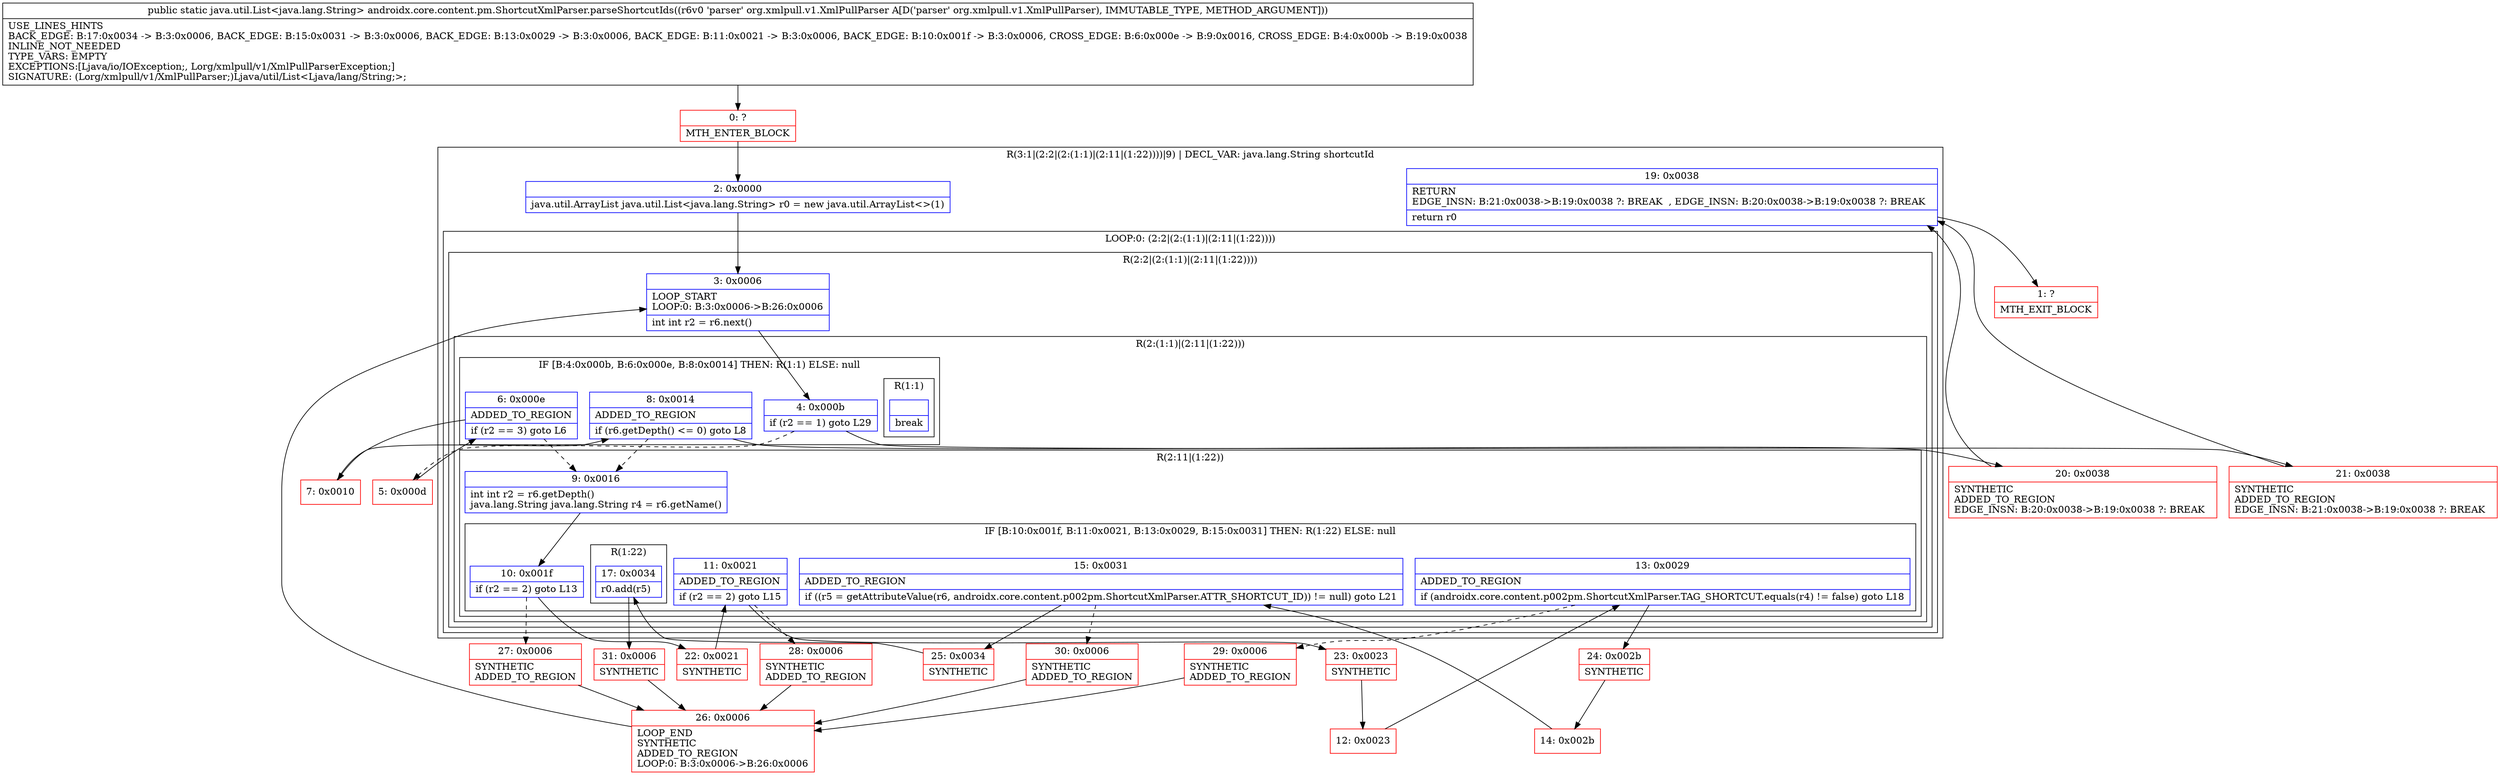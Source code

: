 digraph "CFG forandroidx.core.content.pm.ShortcutXmlParser.parseShortcutIds(Lorg\/xmlpull\/v1\/XmlPullParser;)Ljava\/util\/List;" {
subgraph cluster_Region_1803868430 {
label = "R(3:1|(2:2|(2:(1:1)|(2:11|(1:22))))|9) | DECL_VAR: java.lang.String shortcutId\l";
node [shape=record,color=blue];
Node_2 [shape=record,label="{2\:\ 0x0000|java.util.ArrayList java.util.List\<java.lang.String\> r0 = new java.util.ArrayList\<\>(1)\l}"];
subgraph cluster_LoopRegion_1795591435 {
label = "LOOP:0: (2:2|(2:(1:1)|(2:11|(1:22))))";
node [shape=record,color=blue];
subgraph cluster_Region_343325683 {
label = "R(2:2|(2:(1:1)|(2:11|(1:22))))";
node [shape=record,color=blue];
Node_3 [shape=record,label="{3\:\ 0x0006|LOOP_START\lLOOP:0: B:3:0x0006\-\>B:26:0x0006\l|int int r2 = r6.next()\l}"];
subgraph cluster_Region_147370926 {
label = "R(2:(1:1)|(2:11|(1:22)))";
node [shape=record,color=blue];
subgraph cluster_IfRegion_810441958 {
label = "IF [B:4:0x000b, B:6:0x000e, B:8:0x0014] THEN: R(1:1) ELSE: null";
node [shape=record,color=blue];
Node_4 [shape=record,label="{4\:\ 0x000b|if (r2 == 1) goto L29\l}"];
Node_6 [shape=record,label="{6\:\ 0x000e|ADDED_TO_REGION\l|if (r2 == 3) goto L6\l}"];
Node_8 [shape=record,label="{8\:\ 0x0014|ADDED_TO_REGION\l|if (r6.getDepth() \<= 0) goto L8\l}"];
subgraph cluster_Region_2010278311 {
label = "R(1:1)";
node [shape=record,color=blue];
Node_InsnContainer_55237273 [shape=record,label="{|break\l}"];
}
}
subgraph cluster_Region_1072116670 {
label = "R(2:11|(1:22))";
node [shape=record,color=blue];
Node_9 [shape=record,label="{9\:\ 0x0016|int int r2 = r6.getDepth()\ljava.lang.String java.lang.String r4 = r6.getName()\l}"];
subgraph cluster_IfRegion_2102378312 {
label = "IF [B:10:0x001f, B:11:0x0021, B:13:0x0029, B:15:0x0031] THEN: R(1:22) ELSE: null";
node [shape=record,color=blue];
Node_10 [shape=record,label="{10\:\ 0x001f|if (r2 == 2) goto L13\l}"];
Node_11 [shape=record,label="{11\:\ 0x0021|ADDED_TO_REGION\l|if (r2 == 2) goto L15\l}"];
Node_13 [shape=record,label="{13\:\ 0x0029|ADDED_TO_REGION\l|if (androidx.core.content.p002pm.ShortcutXmlParser.TAG_SHORTCUT.equals(r4) != false) goto L18\l}"];
Node_15 [shape=record,label="{15\:\ 0x0031|ADDED_TO_REGION\l|if ((r5 = getAttributeValue(r6, androidx.core.content.p002pm.ShortcutXmlParser.ATTR_SHORTCUT_ID)) != null) goto L21\l}"];
subgraph cluster_Region_1545853238 {
label = "R(1:22)";
node [shape=record,color=blue];
Node_17 [shape=record,label="{17\:\ 0x0034|r0.add(r5)\l}"];
}
}
}
}
}
}
Node_19 [shape=record,label="{19\:\ 0x0038|RETURN\lEDGE_INSN: B:21:0x0038\-\>B:19:0x0038 ?: BREAK  , EDGE_INSN: B:20:0x0038\-\>B:19:0x0038 ?: BREAK  \l|return r0\l}"];
}
Node_0 [shape=record,color=red,label="{0\:\ ?|MTH_ENTER_BLOCK\l}"];
Node_5 [shape=record,color=red,label="{5\:\ 0x000d}"];
Node_7 [shape=record,color=red,label="{7\:\ 0x0010}"];
Node_20 [shape=record,color=red,label="{20\:\ 0x0038|SYNTHETIC\lADDED_TO_REGION\lEDGE_INSN: B:20:0x0038\-\>B:19:0x0038 ?: BREAK  \l}"];
Node_1 [shape=record,color=red,label="{1\:\ ?|MTH_EXIT_BLOCK\l}"];
Node_22 [shape=record,color=red,label="{22\:\ 0x0021|SYNTHETIC\l}"];
Node_23 [shape=record,color=red,label="{23\:\ 0x0023|SYNTHETIC\l}"];
Node_12 [shape=record,color=red,label="{12\:\ 0x0023}"];
Node_24 [shape=record,color=red,label="{24\:\ 0x002b|SYNTHETIC\l}"];
Node_14 [shape=record,color=red,label="{14\:\ 0x002b}"];
Node_25 [shape=record,color=red,label="{25\:\ 0x0034|SYNTHETIC\l}"];
Node_31 [shape=record,color=red,label="{31\:\ 0x0006|SYNTHETIC\l}"];
Node_26 [shape=record,color=red,label="{26\:\ 0x0006|LOOP_END\lSYNTHETIC\lADDED_TO_REGION\lLOOP:0: B:3:0x0006\-\>B:26:0x0006\l}"];
Node_30 [shape=record,color=red,label="{30\:\ 0x0006|SYNTHETIC\lADDED_TO_REGION\l}"];
Node_29 [shape=record,color=red,label="{29\:\ 0x0006|SYNTHETIC\lADDED_TO_REGION\l}"];
Node_28 [shape=record,color=red,label="{28\:\ 0x0006|SYNTHETIC\lADDED_TO_REGION\l}"];
Node_27 [shape=record,color=red,label="{27\:\ 0x0006|SYNTHETIC\lADDED_TO_REGION\l}"];
Node_21 [shape=record,color=red,label="{21\:\ 0x0038|SYNTHETIC\lADDED_TO_REGION\lEDGE_INSN: B:21:0x0038\-\>B:19:0x0038 ?: BREAK  \l}"];
MethodNode[shape=record,label="{public static java.util.List\<java.lang.String\> androidx.core.content.pm.ShortcutXmlParser.parseShortcutIds((r6v0 'parser' org.xmlpull.v1.XmlPullParser A[D('parser' org.xmlpull.v1.XmlPullParser), IMMUTABLE_TYPE, METHOD_ARGUMENT]))  | USE_LINES_HINTS\lBACK_EDGE: B:17:0x0034 \-\> B:3:0x0006, BACK_EDGE: B:15:0x0031 \-\> B:3:0x0006, BACK_EDGE: B:13:0x0029 \-\> B:3:0x0006, BACK_EDGE: B:11:0x0021 \-\> B:3:0x0006, BACK_EDGE: B:10:0x001f \-\> B:3:0x0006, CROSS_EDGE: B:6:0x000e \-\> B:9:0x0016, CROSS_EDGE: B:4:0x000b \-\> B:19:0x0038\lINLINE_NOT_NEEDED\lTYPE_VARS: EMPTY\lEXCEPTIONS:[Ljava\/io\/IOException;, Lorg\/xmlpull\/v1\/XmlPullParserException;]\lSIGNATURE: (Lorg\/xmlpull\/v1\/XmlPullParser;)Ljava\/util\/List\<Ljava\/lang\/String;\>;\l}"];
MethodNode -> Node_0;Node_2 -> Node_3;
Node_3 -> Node_4;
Node_4 -> Node_5[style=dashed];
Node_4 -> Node_21;
Node_6 -> Node_7;
Node_6 -> Node_9[style=dashed];
Node_8 -> Node_9[style=dashed];
Node_8 -> Node_20;
Node_9 -> Node_10;
Node_10 -> Node_22;
Node_10 -> Node_27[style=dashed];
Node_11 -> Node_23;
Node_11 -> Node_28[style=dashed];
Node_13 -> Node_24;
Node_13 -> Node_29[style=dashed];
Node_15 -> Node_25;
Node_15 -> Node_30[style=dashed];
Node_17 -> Node_31;
Node_19 -> Node_1;
Node_0 -> Node_2;
Node_5 -> Node_6;
Node_7 -> Node_8;
Node_20 -> Node_19;
Node_22 -> Node_11;
Node_23 -> Node_12;
Node_12 -> Node_13;
Node_24 -> Node_14;
Node_14 -> Node_15;
Node_25 -> Node_17;
Node_31 -> Node_26;
Node_26 -> Node_3;
Node_30 -> Node_26;
Node_29 -> Node_26;
Node_28 -> Node_26;
Node_27 -> Node_26;
Node_21 -> Node_19;
}

